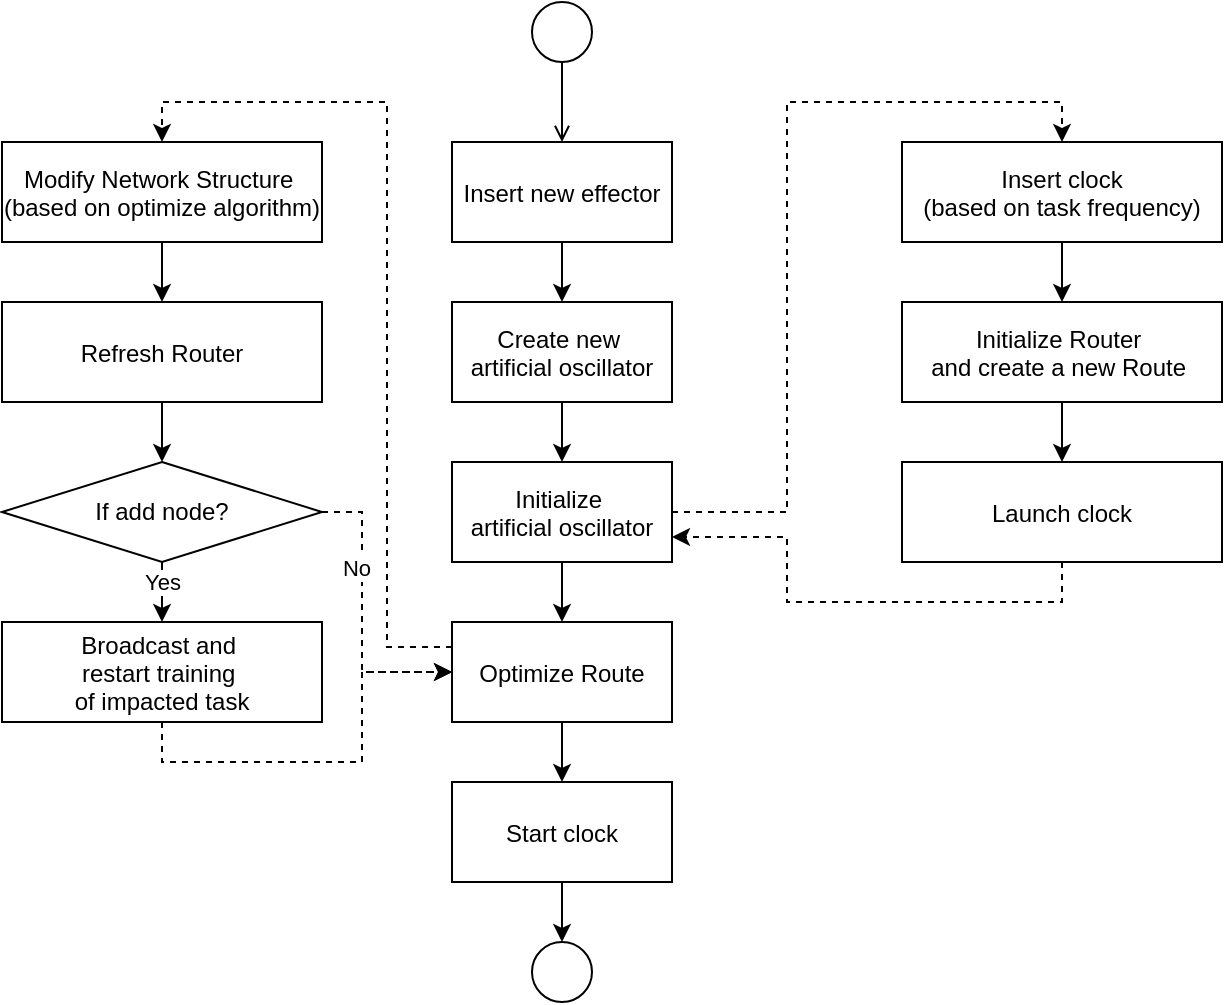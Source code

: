<mxfile version="25.0.1">
  <diagram name="Page-1" id="g-3GzaDL04Rqgh80giuX">
    <mxGraphModel dx="2406" dy="1951" grid="1" gridSize="10" guides="1" tooltips="1" connect="1" arrows="1" fold="1" page="1" pageScale="1" pageWidth="850" pageHeight="1100" math="0" shadow="0">
      <root>
        <mxCell id="0" />
        <mxCell id="1" parent="0" />
        <mxCell id="1bYxl1nzNA8m9NP_iSmE-16" value="" style="edgeStyle=orthogonalEdgeStyle;rounded=0;orthogonalLoop=1;jettySize=auto;html=1;" edge="1" parent="1" source="1bYxl1nzNA8m9NP_iSmE-1" target="1bYxl1nzNA8m9NP_iSmE-15">
          <mxGeometry relative="1" as="geometry" />
        </mxCell>
        <mxCell id="1bYxl1nzNA8m9NP_iSmE-1" value="Insert new effector" style="" vertex="1" parent="1">
          <mxGeometry x="-55.0" y="-220" width="110" height="50" as="geometry" />
        </mxCell>
        <mxCell id="1bYxl1nzNA8m9NP_iSmE-25" style="edgeStyle=orthogonalEdgeStyle;rounded=0;orthogonalLoop=1;jettySize=auto;html=1;exitX=1;exitY=0.5;exitDx=0;exitDy=0;entryX=0.5;entryY=0;entryDx=0;entryDy=0;dashed=1;" edge="1" parent="1" source="1bYxl1nzNA8m9NP_iSmE-2" target="1bYxl1nzNA8m9NP_iSmE-19">
          <mxGeometry relative="1" as="geometry" />
        </mxCell>
        <mxCell id="1bYxl1nzNA8m9NP_iSmE-30" value="" style="edgeStyle=orthogonalEdgeStyle;rounded=0;orthogonalLoop=1;jettySize=auto;html=1;" edge="1" parent="1" source="1bYxl1nzNA8m9NP_iSmE-2" target="1bYxl1nzNA8m9NP_iSmE-4">
          <mxGeometry relative="1" as="geometry" />
        </mxCell>
        <mxCell id="1bYxl1nzNA8m9NP_iSmE-2" value="Initialize &#xa;artificial oscillator" style="" vertex="1" parent="1">
          <mxGeometry x="-55.0" y="-60" width="110" height="50" as="geometry" />
        </mxCell>
        <mxCell id="1bYxl1nzNA8m9NP_iSmE-31" value="" style="edgeStyle=orthogonalEdgeStyle;rounded=0;orthogonalLoop=1;jettySize=auto;html=1;" edge="1" parent="1" source="1bYxl1nzNA8m9NP_iSmE-4" target="1bYxl1nzNA8m9NP_iSmE-12">
          <mxGeometry relative="1" as="geometry" />
        </mxCell>
        <mxCell id="1bYxl1nzNA8m9NP_iSmE-39" style="edgeStyle=orthogonalEdgeStyle;rounded=0;orthogonalLoop=1;jettySize=auto;html=1;exitX=0;exitY=0.25;exitDx=0;exitDy=0;entryX=0.5;entryY=0;entryDx=0;entryDy=0;dashed=1;" edge="1" parent="1" source="1bYxl1nzNA8m9NP_iSmE-4" target="1bYxl1nzNA8m9NP_iSmE-35">
          <mxGeometry relative="1" as="geometry" />
        </mxCell>
        <mxCell id="1bYxl1nzNA8m9NP_iSmE-4" value="Optimize Route" style="" vertex="1" parent="1">
          <mxGeometry x="-55.0" y="20" width="110" height="50" as="geometry" />
        </mxCell>
        <mxCell id="1bYxl1nzNA8m9NP_iSmE-6" value="" style="edgeStyle=orthogonalEdgeStyle;rounded=0;orthogonalLoop=1;jettySize=auto;html=1;entryX=0.5;entryY=0;entryDx=0;entryDy=0;endArrow=open;endFill=0;strokeColor=#000000;" edge="1" parent="1" source="1bYxl1nzNA8m9NP_iSmE-7" target="1bYxl1nzNA8m9NP_iSmE-1">
          <mxGeometry relative="1" as="geometry">
            <mxPoint x="-4.547e-13" y="-210" as="targetPoint" />
          </mxGeometry>
        </mxCell>
        <mxCell id="1bYxl1nzNA8m9NP_iSmE-7" value="" style="ellipse;whiteSpace=wrap;html=1;aspect=fixed;" vertex="1" parent="1">
          <mxGeometry x="-15" y="-290" width="30" height="30" as="geometry" />
        </mxCell>
        <mxCell id="1bYxl1nzNA8m9NP_iSmE-9" value="" style="ellipse;whiteSpace=wrap;html=1;aspect=fixed;" vertex="1" parent="1">
          <mxGeometry x="-15" y="180" width="30" height="30" as="geometry" />
        </mxCell>
        <mxCell id="1bYxl1nzNA8m9NP_iSmE-32" value="" style="edgeStyle=orthogonalEdgeStyle;rounded=0;orthogonalLoop=1;jettySize=auto;html=1;" edge="1" parent="1" source="1bYxl1nzNA8m9NP_iSmE-12" target="1bYxl1nzNA8m9NP_iSmE-9">
          <mxGeometry relative="1" as="geometry" />
        </mxCell>
        <mxCell id="1bYxl1nzNA8m9NP_iSmE-12" value="Start clock" style="" vertex="1" parent="1">
          <mxGeometry x="-55.0" y="100" width="110" height="50" as="geometry" />
        </mxCell>
        <mxCell id="1bYxl1nzNA8m9NP_iSmE-17" value="" style="edgeStyle=orthogonalEdgeStyle;rounded=0;orthogonalLoop=1;jettySize=auto;html=1;" edge="1" parent="1" source="1bYxl1nzNA8m9NP_iSmE-15" target="1bYxl1nzNA8m9NP_iSmE-2">
          <mxGeometry relative="1" as="geometry" />
        </mxCell>
        <mxCell id="1bYxl1nzNA8m9NP_iSmE-15" value="Create new &#xa;artificial oscillator" style="" vertex="1" parent="1">
          <mxGeometry x="-55.0" y="-140" width="110" height="50" as="geometry" />
        </mxCell>
        <mxCell id="1bYxl1nzNA8m9NP_iSmE-18" value="" style="edgeStyle=orthogonalEdgeStyle;rounded=0;orthogonalLoop=1;jettySize=auto;html=1;" edge="1" parent="1" source="1bYxl1nzNA8m9NP_iSmE-19" target="1bYxl1nzNA8m9NP_iSmE-24">
          <mxGeometry relative="1" as="geometry" />
        </mxCell>
        <mxCell id="1bYxl1nzNA8m9NP_iSmE-19" value="Insert clock&#xa;(based on task frequency)" style="" vertex="1" parent="1">
          <mxGeometry x="170" y="-220" width="160" height="50" as="geometry" />
        </mxCell>
        <mxCell id="1bYxl1nzNA8m9NP_iSmE-33" style="edgeStyle=orthogonalEdgeStyle;rounded=0;orthogonalLoop=1;jettySize=auto;html=1;exitX=0.5;exitY=1;exitDx=0;exitDy=0;entryX=1;entryY=0.75;entryDx=0;entryDy=0;dashed=1;" edge="1" parent="1" source="1bYxl1nzNA8m9NP_iSmE-20" target="1bYxl1nzNA8m9NP_iSmE-2">
          <mxGeometry relative="1" as="geometry" />
        </mxCell>
        <mxCell id="1bYxl1nzNA8m9NP_iSmE-20" value="Launch clock" style="" vertex="1" parent="1">
          <mxGeometry x="170" y="-60" width="160" height="50" as="geometry" />
        </mxCell>
        <mxCell id="1bYxl1nzNA8m9NP_iSmE-23" value="" style="edgeStyle=orthogonalEdgeStyle;rounded=0;orthogonalLoop=1;jettySize=auto;html=1;" edge="1" parent="1" source="1bYxl1nzNA8m9NP_iSmE-24" target="1bYxl1nzNA8m9NP_iSmE-20">
          <mxGeometry relative="1" as="geometry" />
        </mxCell>
        <mxCell id="1bYxl1nzNA8m9NP_iSmE-24" value="Initialize Router &#xa;and create a new Route " style="" vertex="1" parent="1">
          <mxGeometry x="170" y="-140" width="160" height="50" as="geometry" />
        </mxCell>
        <mxCell id="1bYxl1nzNA8m9NP_iSmE-34" value="" style="edgeStyle=orthogonalEdgeStyle;rounded=0;orthogonalLoop=1;jettySize=auto;html=1;" edge="1" parent="1" source="1bYxl1nzNA8m9NP_iSmE-35" target="1bYxl1nzNA8m9NP_iSmE-38">
          <mxGeometry relative="1" as="geometry" />
        </mxCell>
        <mxCell id="1bYxl1nzNA8m9NP_iSmE-35" value="Modify Network Structure &#xa;(based on optimize algorithm)" style="" vertex="1" parent="1">
          <mxGeometry x="-280" y="-220" width="160" height="50" as="geometry" />
        </mxCell>
        <mxCell id="1bYxl1nzNA8m9NP_iSmE-37" value="" style="edgeStyle=orthogonalEdgeStyle;rounded=0;orthogonalLoop=1;jettySize=auto;html=1;" edge="1" parent="1" source="1bYxl1nzNA8m9NP_iSmE-38">
          <mxGeometry relative="1" as="geometry">
            <mxPoint x="-200" y="-60" as="targetPoint" />
          </mxGeometry>
        </mxCell>
        <mxCell id="1bYxl1nzNA8m9NP_iSmE-38" value="Refresh Router" style="" vertex="1" parent="1">
          <mxGeometry x="-280" y="-140" width="160" height="50" as="geometry" />
        </mxCell>
        <mxCell id="1bYxl1nzNA8m9NP_iSmE-44" value="" style="edgeStyle=orthogonalEdgeStyle;rounded=0;orthogonalLoop=1;jettySize=auto;html=1;" edge="1" parent="1" source="1bYxl1nzNA8m9NP_iSmE-40" target="1bYxl1nzNA8m9NP_iSmE-41">
          <mxGeometry relative="1" as="geometry" />
        </mxCell>
        <mxCell id="1bYxl1nzNA8m9NP_iSmE-45" value="Yes" style="edgeLabel;html=1;align=center;verticalAlign=middle;resizable=0;points=[];" vertex="1" connectable="0" parent="1bYxl1nzNA8m9NP_iSmE-44">
          <mxGeometry x="0.392" y="-4" relative="1" as="geometry">
            <mxPoint x="4" y="-5" as="offset" />
          </mxGeometry>
        </mxCell>
        <mxCell id="1bYxl1nzNA8m9NP_iSmE-46" style="edgeStyle=orthogonalEdgeStyle;rounded=0;orthogonalLoop=1;jettySize=auto;html=1;exitX=1;exitY=0.5;exitDx=0;exitDy=0;entryX=0;entryY=0.5;entryDx=0;entryDy=0;dashed=1;" edge="1" parent="1" source="1bYxl1nzNA8m9NP_iSmE-40" target="1bYxl1nzNA8m9NP_iSmE-4">
          <mxGeometry relative="1" as="geometry">
            <Array as="points">
              <mxPoint x="-100" y="-35" />
              <mxPoint x="-100" y="45" />
            </Array>
          </mxGeometry>
        </mxCell>
        <mxCell id="1bYxl1nzNA8m9NP_iSmE-47" value="No" style="edgeLabel;html=1;align=center;verticalAlign=middle;resizable=0;points=[];" vertex="1" connectable="0" parent="1bYxl1nzNA8m9NP_iSmE-46">
          <mxGeometry x="-0.341" y="-3" relative="1" as="geometry">
            <mxPoint as="offset" />
          </mxGeometry>
        </mxCell>
        <mxCell id="1bYxl1nzNA8m9NP_iSmE-40" value="If add node?" style="rhombus;whiteSpace=wrap;html=1;" vertex="1" parent="1">
          <mxGeometry x="-280" y="-60" width="160" height="50" as="geometry" />
        </mxCell>
        <mxCell id="1bYxl1nzNA8m9NP_iSmE-48" style="edgeStyle=orthogonalEdgeStyle;rounded=0;orthogonalLoop=1;jettySize=auto;html=1;exitX=0.5;exitY=1;exitDx=0;exitDy=0;entryX=0;entryY=0.5;entryDx=0;entryDy=0;dashed=1;" edge="1" parent="1" source="1bYxl1nzNA8m9NP_iSmE-41" target="1bYxl1nzNA8m9NP_iSmE-4">
          <mxGeometry relative="1" as="geometry">
            <Array as="points">
              <mxPoint x="-200" y="90" />
              <mxPoint x="-100" y="90" />
              <mxPoint x="-100" y="45" />
            </Array>
          </mxGeometry>
        </mxCell>
        <mxCell id="1bYxl1nzNA8m9NP_iSmE-41" value="Broadcast and &#xa;restart training &#xa;of impacted task" style="" vertex="1" parent="1">
          <mxGeometry x="-280" y="20" width="160" height="50" as="geometry" />
        </mxCell>
      </root>
    </mxGraphModel>
  </diagram>
</mxfile>
